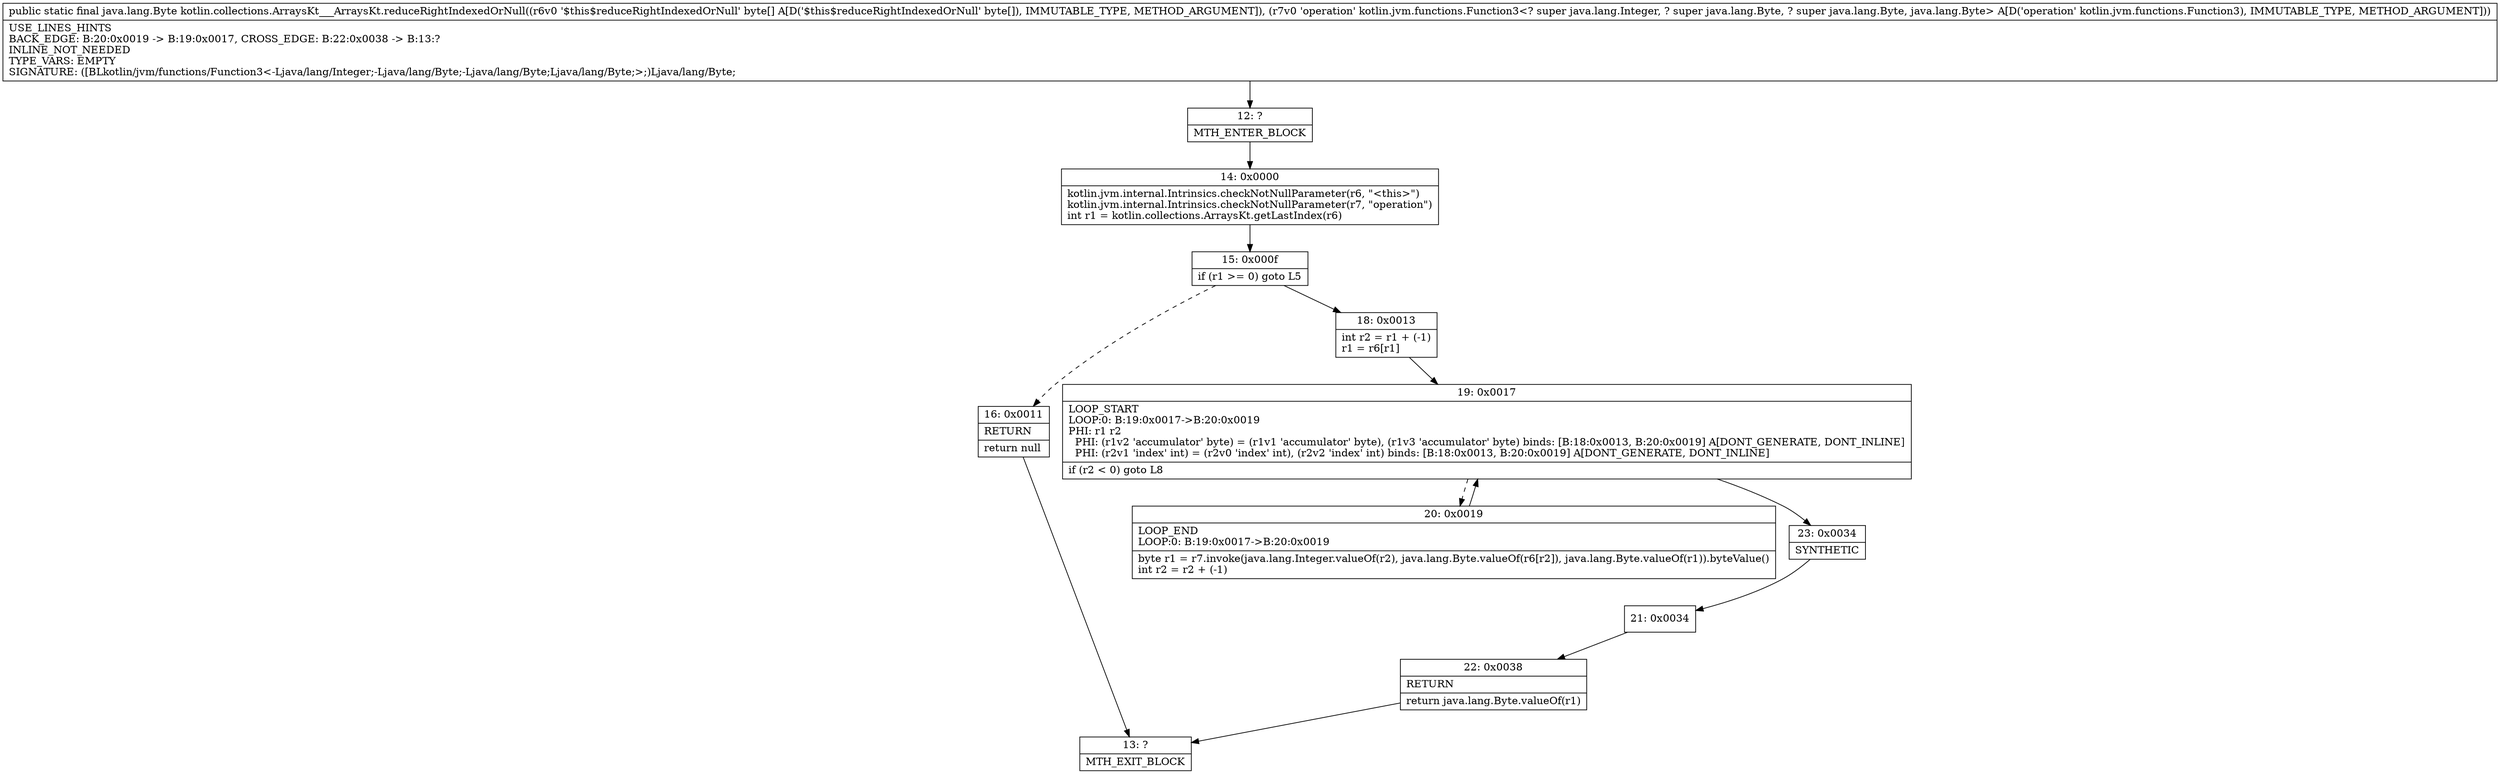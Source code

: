 digraph "CFG forkotlin.collections.ArraysKt___ArraysKt.reduceRightIndexedOrNull([BLkotlin\/jvm\/functions\/Function3;)Ljava\/lang\/Byte;" {
Node_12 [shape=record,label="{12\:\ ?|MTH_ENTER_BLOCK\l}"];
Node_14 [shape=record,label="{14\:\ 0x0000|kotlin.jvm.internal.Intrinsics.checkNotNullParameter(r6, \"\<this\>\")\lkotlin.jvm.internal.Intrinsics.checkNotNullParameter(r7, \"operation\")\lint r1 = kotlin.collections.ArraysKt.getLastIndex(r6)\l}"];
Node_15 [shape=record,label="{15\:\ 0x000f|if (r1 \>= 0) goto L5\l}"];
Node_16 [shape=record,label="{16\:\ 0x0011|RETURN\l|return null\l}"];
Node_13 [shape=record,label="{13\:\ ?|MTH_EXIT_BLOCK\l}"];
Node_18 [shape=record,label="{18\:\ 0x0013|int r2 = r1 + (\-1)\lr1 = r6[r1]\l}"];
Node_19 [shape=record,label="{19\:\ 0x0017|LOOP_START\lLOOP:0: B:19:0x0017\-\>B:20:0x0019\lPHI: r1 r2 \l  PHI: (r1v2 'accumulator' byte) = (r1v1 'accumulator' byte), (r1v3 'accumulator' byte) binds: [B:18:0x0013, B:20:0x0019] A[DONT_GENERATE, DONT_INLINE]\l  PHI: (r2v1 'index' int) = (r2v0 'index' int), (r2v2 'index' int) binds: [B:18:0x0013, B:20:0x0019] A[DONT_GENERATE, DONT_INLINE]\l|if (r2 \< 0) goto L8\l}"];
Node_20 [shape=record,label="{20\:\ 0x0019|LOOP_END\lLOOP:0: B:19:0x0017\-\>B:20:0x0019\l|byte r1 = r7.invoke(java.lang.Integer.valueOf(r2), java.lang.Byte.valueOf(r6[r2]), java.lang.Byte.valueOf(r1)).byteValue()\lint r2 = r2 + (\-1)\l}"];
Node_23 [shape=record,label="{23\:\ 0x0034|SYNTHETIC\l}"];
Node_21 [shape=record,label="{21\:\ 0x0034}"];
Node_22 [shape=record,label="{22\:\ 0x0038|RETURN\l|return java.lang.Byte.valueOf(r1)\l}"];
MethodNode[shape=record,label="{public static final java.lang.Byte kotlin.collections.ArraysKt___ArraysKt.reduceRightIndexedOrNull((r6v0 '$this$reduceRightIndexedOrNull' byte[] A[D('$this$reduceRightIndexedOrNull' byte[]), IMMUTABLE_TYPE, METHOD_ARGUMENT]), (r7v0 'operation' kotlin.jvm.functions.Function3\<? super java.lang.Integer, ? super java.lang.Byte, ? super java.lang.Byte, java.lang.Byte\> A[D('operation' kotlin.jvm.functions.Function3), IMMUTABLE_TYPE, METHOD_ARGUMENT]))  | USE_LINES_HINTS\lBACK_EDGE: B:20:0x0019 \-\> B:19:0x0017, CROSS_EDGE: B:22:0x0038 \-\> B:13:?\lINLINE_NOT_NEEDED\lTYPE_VARS: EMPTY\lSIGNATURE: ([BLkotlin\/jvm\/functions\/Function3\<\-Ljava\/lang\/Integer;\-Ljava\/lang\/Byte;\-Ljava\/lang\/Byte;Ljava\/lang\/Byte;\>;)Ljava\/lang\/Byte;\l}"];
MethodNode -> Node_12;Node_12 -> Node_14;
Node_14 -> Node_15;
Node_15 -> Node_16[style=dashed];
Node_15 -> Node_18;
Node_16 -> Node_13;
Node_18 -> Node_19;
Node_19 -> Node_20[style=dashed];
Node_19 -> Node_23;
Node_20 -> Node_19;
Node_23 -> Node_21;
Node_21 -> Node_22;
Node_22 -> Node_13;
}

